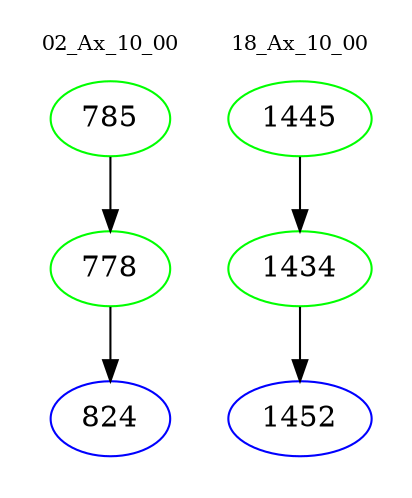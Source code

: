 digraph{
subgraph cluster_0 {
color = white
label = "02_Ax_10_00";
fontsize=10;
T0_785 [label="785", color="green"]
T0_785 -> T0_778 [color="black"]
T0_778 [label="778", color="green"]
T0_778 -> T0_824 [color="black"]
T0_824 [label="824", color="blue"]
}
subgraph cluster_1 {
color = white
label = "18_Ax_10_00";
fontsize=10;
T1_1445 [label="1445", color="green"]
T1_1445 -> T1_1434 [color="black"]
T1_1434 [label="1434", color="green"]
T1_1434 -> T1_1452 [color="black"]
T1_1452 [label="1452", color="blue"]
}
}
